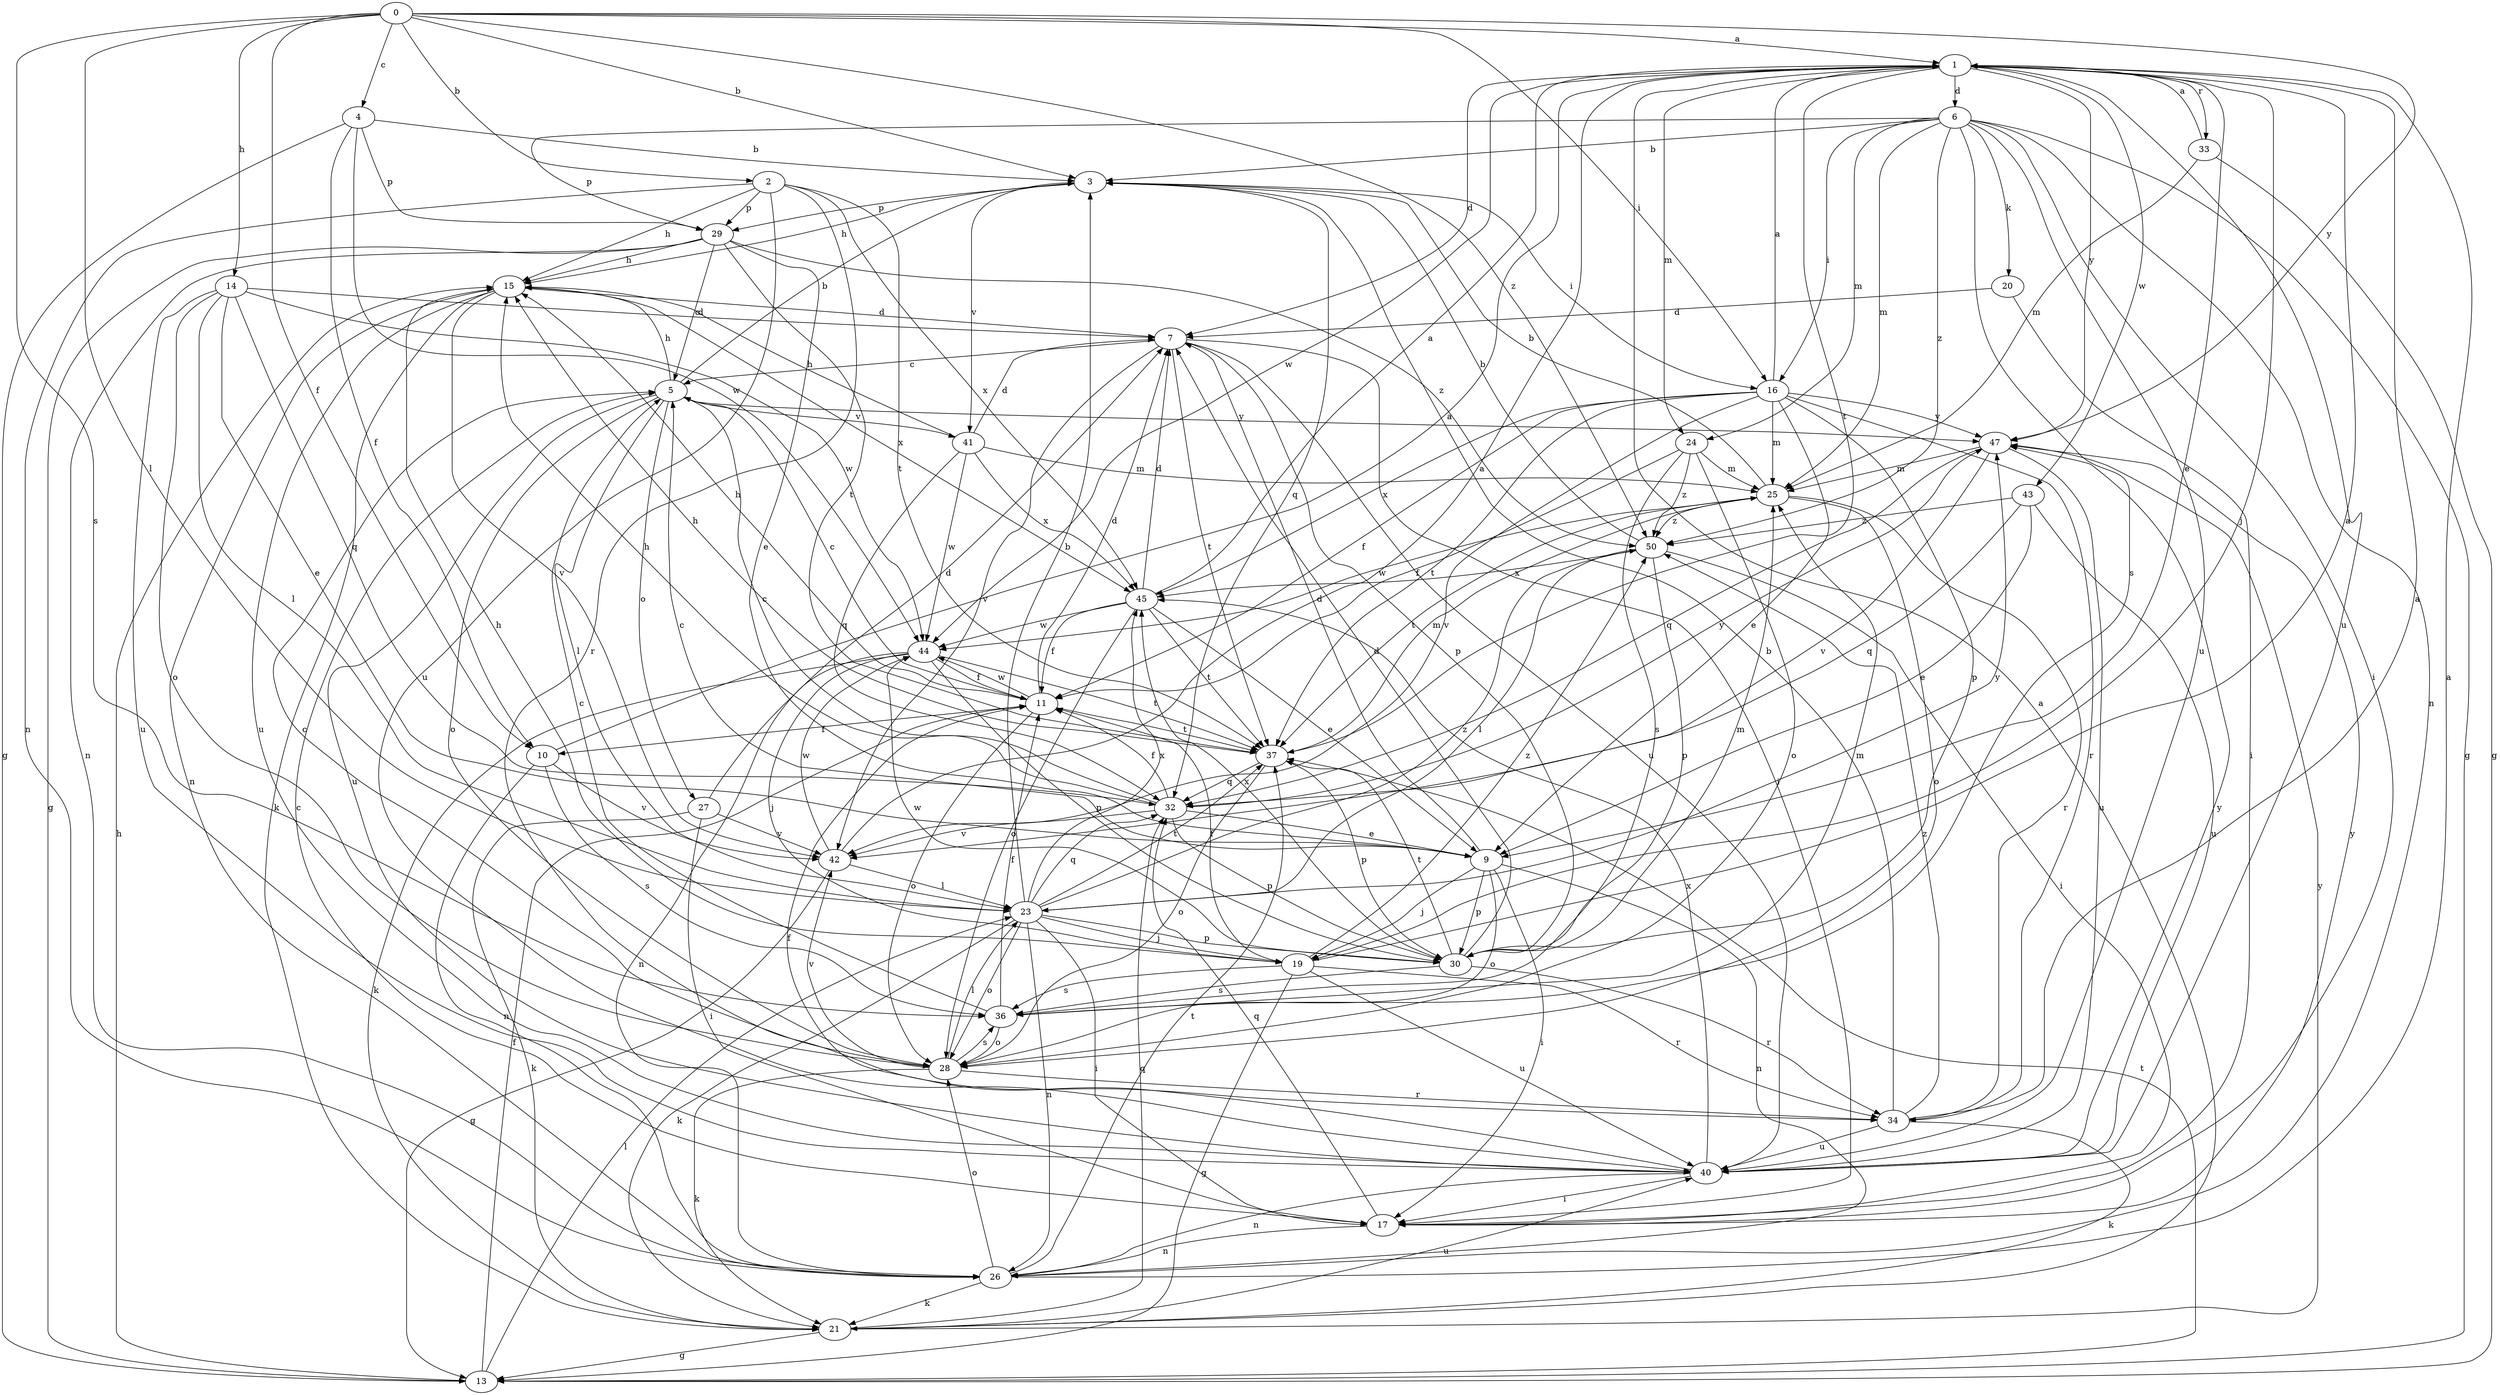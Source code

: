 strict digraph  {
0;
1;
2;
3;
4;
5;
6;
7;
9;
10;
11;
13;
14;
15;
16;
17;
19;
20;
21;
23;
24;
25;
26;
27;
28;
29;
30;
32;
33;
34;
36;
37;
40;
41;
42;
43;
44;
45;
47;
50;
0 -> 1  [label=a];
0 -> 2  [label=b];
0 -> 3  [label=b];
0 -> 4  [label=c];
0 -> 10  [label=f];
0 -> 14  [label=h];
0 -> 16  [label=i];
0 -> 23  [label=l];
0 -> 36  [label=s];
0 -> 47  [label=y];
0 -> 50  [label=z];
1 -> 6  [label=d];
1 -> 7  [label=d];
1 -> 9  [label=e];
1 -> 19  [label=j];
1 -> 24  [label=m];
1 -> 33  [label=r];
1 -> 37  [label=t];
1 -> 40  [label=u];
1 -> 43  [label=w];
1 -> 44  [label=w];
1 -> 47  [label=y];
2 -> 15  [label=h];
2 -> 26  [label=n];
2 -> 29  [label=p];
2 -> 34  [label=r];
2 -> 37  [label=t];
2 -> 40  [label=u];
2 -> 45  [label=x];
3 -> 15  [label=h];
3 -> 16  [label=i];
3 -> 29  [label=p];
3 -> 32  [label=q];
3 -> 41  [label=v];
4 -> 3  [label=b];
4 -> 10  [label=f];
4 -> 13  [label=g];
4 -> 29  [label=p];
4 -> 44  [label=w];
5 -> 3  [label=b];
5 -> 15  [label=h];
5 -> 23  [label=l];
5 -> 27  [label=o];
5 -> 28  [label=o];
5 -> 40  [label=u];
5 -> 41  [label=v];
5 -> 47  [label=y];
6 -> 3  [label=b];
6 -> 13  [label=g];
6 -> 16  [label=i];
6 -> 17  [label=i];
6 -> 20  [label=k];
6 -> 24  [label=m];
6 -> 25  [label=m];
6 -> 26  [label=n];
6 -> 29  [label=p];
6 -> 36  [label=s];
6 -> 40  [label=u];
6 -> 50  [label=z];
7 -> 5  [label=c];
7 -> 17  [label=i];
7 -> 30  [label=p];
7 -> 37  [label=t];
7 -> 40  [label=u];
7 -> 42  [label=v];
9 -> 5  [label=c];
9 -> 7  [label=d];
9 -> 17  [label=i];
9 -> 19  [label=j];
9 -> 26  [label=n];
9 -> 28  [label=o];
9 -> 30  [label=p];
10 -> 1  [label=a];
10 -> 26  [label=n];
10 -> 36  [label=s];
10 -> 42  [label=v];
11 -> 5  [label=c];
11 -> 7  [label=d];
11 -> 10  [label=f];
11 -> 15  [label=h];
11 -> 28  [label=o];
11 -> 37  [label=t];
11 -> 44  [label=w];
13 -> 11  [label=f];
13 -> 15  [label=h];
13 -> 23  [label=l];
13 -> 37  [label=t];
14 -> 7  [label=d];
14 -> 9  [label=e];
14 -> 23  [label=l];
14 -> 28  [label=o];
14 -> 32  [label=q];
14 -> 40  [label=u];
14 -> 44  [label=w];
15 -> 7  [label=d];
15 -> 21  [label=k];
15 -> 26  [label=n];
15 -> 40  [label=u];
15 -> 42  [label=v];
15 -> 45  [label=x];
16 -> 1  [label=a];
16 -> 9  [label=e];
16 -> 11  [label=f];
16 -> 25  [label=m];
16 -> 30  [label=p];
16 -> 34  [label=r];
16 -> 37  [label=t];
16 -> 42  [label=v];
16 -> 45  [label=x];
16 -> 47  [label=y];
17 -> 5  [label=c];
17 -> 26  [label=n];
17 -> 32  [label=q];
17 -> 47  [label=y];
19 -> 1  [label=a];
19 -> 11  [label=f];
19 -> 13  [label=g];
19 -> 15  [label=h];
19 -> 34  [label=r];
19 -> 36  [label=s];
19 -> 40  [label=u];
19 -> 50  [label=z];
20 -> 7  [label=d];
20 -> 17  [label=i];
21 -> 1  [label=a];
21 -> 13  [label=g];
21 -> 32  [label=q];
21 -> 40  [label=u];
21 -> 47  [label=y];
23 -> 3  [label=b];
23 -> 17  [label=i];
23 -> 19  [label=j];
23 -> 21  [label=k];
23 -> 26  [label=n];
23 -> 28  [label=o];
23 -> 30  [label=p];
23 -> 32  [label=q];
23 -> 37  [label=t];
23 -> 45  [label=x];
23 -> 47  [label=y];
23 -> 50  [label=z];
24 -> 11  [label=f];
24 -> 25  [label=m];
24 -> 28  [label=o];
24 -> 36  [label=s];
24 -> 50  [label=z];
25 -> 3  [label=b];
25 -> 28  [label=o];
25 -> 34  [label=r];
25 -> 37  [label=t];
25 -> 44  [label=w];
25 -> 50  [label=z];
26 -> 1  [label=a];
26 -> 21  [label=k];
26 -> 28  [label=o];
26 -> 37  [label=t];
27 -> 7  [label=d];
27 -> 17  [label=i];
27 -> 21  [label=k];
27 -> 42  [label=v];
28 -> 5  [label=c];
28 -> 21  [label=k];
28 -> 23  [label=l];
28 -> 34  [label=r];
28 -> 36  [label=s];
28 -> 42  [label=v];
29 -> 5  [label=c];
29 -> 9  [label=e];
29 -> 13  [label=g];
29 -> 15  [label=h];
29 -> 26  [label=n];
29 -> 37  [label=t];
29 -> 50  [label=z];
30 -> 7  [label=d];
30 -> 25  [label=m];
30 -> 34  [label=r];
30 -> 36  [label=s];
30 -> 37  [label=t];
30 -> 44  [label=w];
30 -> 45  [label=x];
32 -> 5  [label=c];
32 -> 9  [label=e];
32 -> 11  [label=f];
32 -> 15  [label=h];
32 -> 30  [label=p];
32 -> 42  [label=v];
32 -> 47  [label=y];
33 -> 1  [label=a];
33 -> 13  [label=g];
33 -> 25  [label=m];
34 -> 1  [label=a];
34 -> 3  [label=b];
34 -> 21  [label=k];
34 -> 40  [label=u];
34 -> 50  [label=z];
36 -> 5  [label=c];
36 -> 11  [label=f];
36 -> 25  [label=m];
36 -> 28  [label=o];
37 -> 15  [label=h];
37 -> 25  [label=m];
37 -> 28  [label=o];
37 -> 30  [label=p];
37 -> 32  [label=q];
40 -> 11  [label=f];
40 -> 17  [label=i];
40 -> 26  [label=n];
40 -> 45  [label=x];
40 -> 47  [label=y];
41 -> 7  [label=d];
41 -> 15  [label=h];
41 -> 25  [label=m];
41 -> 32  [label=q];
41 -> 44  [label=w];
41 -> 45  [label=x];
42 -> 1  [label=a];
42 -> 13  [label=g];
42 -> 23  [label=l];
42 -> 44  [label=w];
43 -> 9  [label=e];
43 -> 32  [label=q];
43 -> 40  [label=u];
43 -> 50  [label=z];
44 -> 11  [label=f];
44 -> 19  [label=j];
44 -> 21  [label=k];
44 -> 26  [label=n];
44 -> 30  [label=p];
44 -> 37  [label=t];
45 -> 1  [label=a];
45 -> 7  [label=d];
45 -> 9  [label=e];
45 -> 11  [label=f];
45 -> 28  [label=o];
45 -> 37  [label=t];
45 -> 44  [label=w];
47 -> 25  [label=m];
47 -> 32  [label=q];
47 -> 40  [label=u];
47 -> 42  [label=v];
50 -> 3  [label=b];
50 -> 17  [label=i];
50 -> 23  [label=l];
50 -> 30  [label=p];
50 -> 45  [label=x];
}
